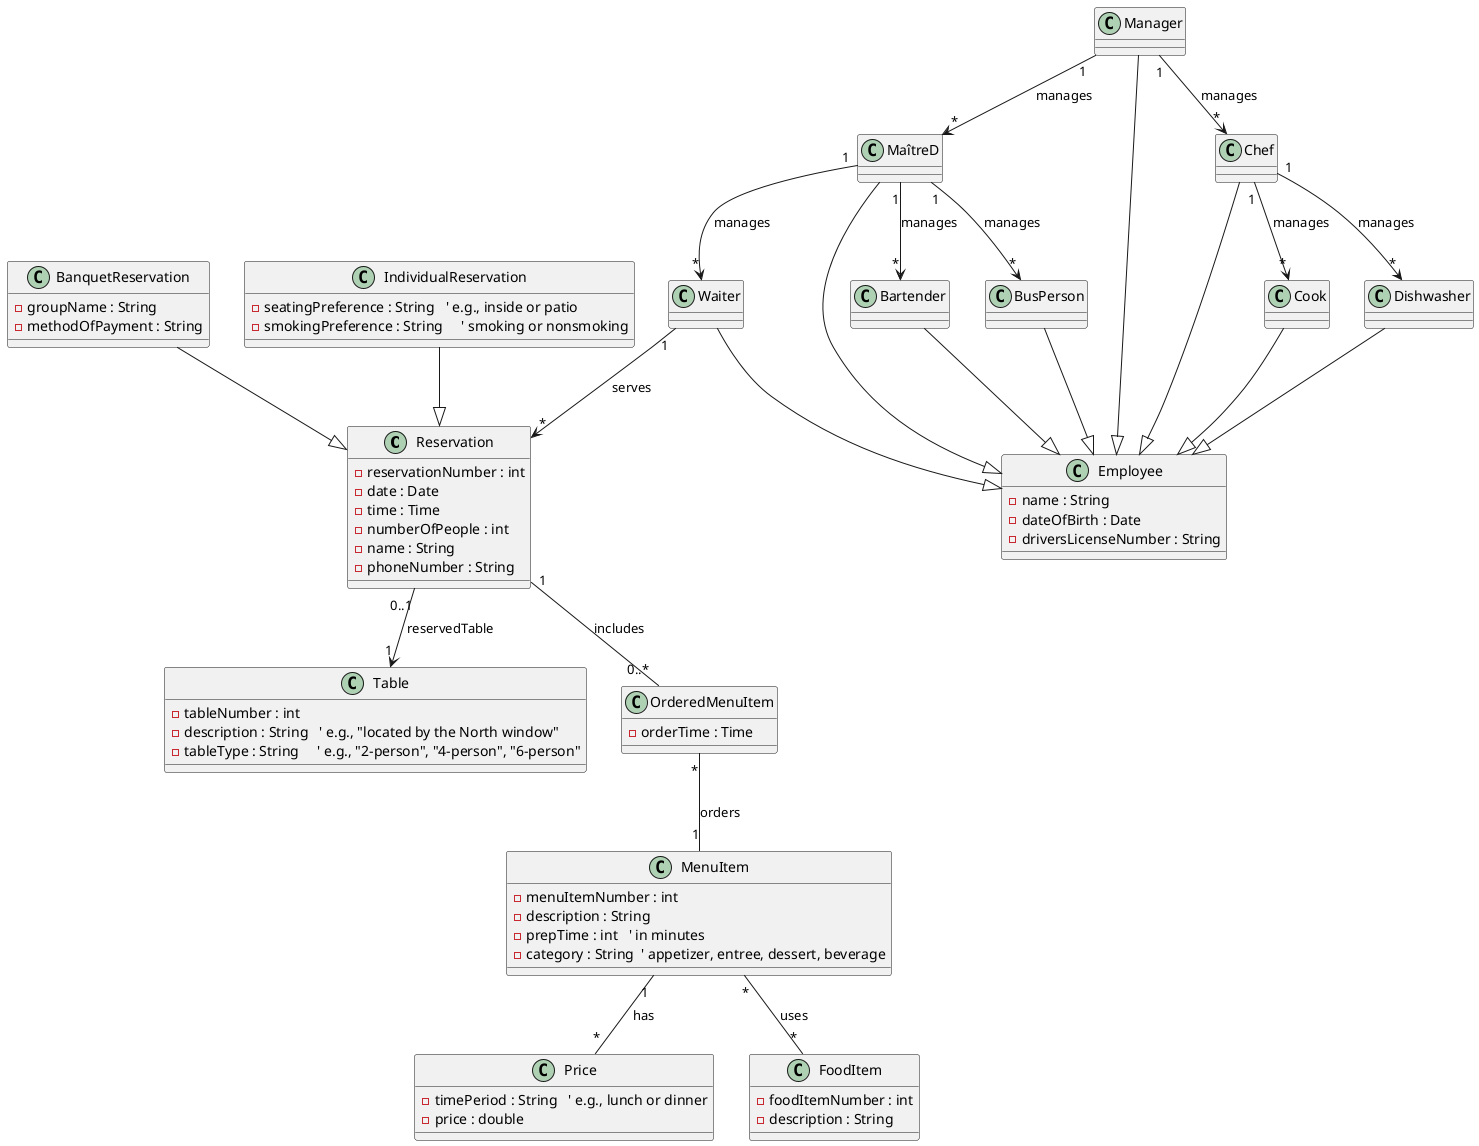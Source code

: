 @startuml

' **********************
' Classes for Reservations
' **********************
class Reservation {
  - reservationNumber : int
  - date : Date
  - time : Time
  - numberOfPeople : int
  - name : String
  - phoneNumber : String
}

class IndividualReservation {
  - seatingPreference : String   ' e.g., inside or patio
  - smokingPreference : String     ' smoking or nonsmoking
}
IndividualReservation --|> Reservation

class BanquetReservation {
  - groupName : String
  - methodOfPayment : String
}
BanquetReservation --|> Reservation

' Optional association: A reservation may be assigned a table
class Table {
  - tableNumber : int
  - description : String   ' e.g., "located by the North window"
  - tableType : String     ' e.g., "2-person", "4-person", "6-person"
}

Reservation "0..1" --> "1" Table : reservedTable

' **********************************
' Classes for Menu Items and Ordering
' **********************************
class MenuItem {
  - menuItemNumber : int
  - description : String
  - prepTime : int   ' in minutes
  - category : String  ' appetizer, entree, dessert, beverage
}

' A menu item can have different prices based on time-of-day
class Price {
  - timePeriod : String   ' e.g., lunch or dinner
  - price : double
}
MenuItem "1" -- "*" Price : has

' To capture each menu item ordered with its order time we use an association class
class OrderedMenuItem {
  - orderTime : Time
}
Reservation "1" -- "0..*" OrderedMenuItem : includes
OrderedMenuItem "*" -- "1" MenuItem : orders

' **********************************
' Classes for Food Items
' **********************************
class FoodItem {
  - foodItemNumber : int
  - description : String
}
' A many-to-many association: Menu items use various food items in their preparation
MenuItem "*" -- "*" FoodItem : uses

' **********************************
' Classes for Employees
' **********************************
class Employee {
  - name : String
  - dateOfBirth : Date
  - driversLicenseNumber : String
}

class Manager 
class "MaîtreD" as Maitred
class Waiter
class Bartender
class Chef
class Cook
class BusPerson
class Dishwasher

Manager --|> Employee
Maitred --|> Employee
Waiter --|> Employee
Bartender --|> Employee
Chef --|> Employee
Cook --|> Employee
BusPerson --|> Employee
Dishwasher --|> Employee

' Hierarchy relationships:
' Managers report to Romano and manage the MaîtreD and the Chefs.
Manager "1" --> "*" Maitred : manages
Manager "1" --> "*" Chef : manages

' The MaîtreD manages waiters, bartenders and bus personnel.
Maitred "1" --> "*" Waiter : manages
Maitred "1" --> "*" Bartender : manages
Maitred "1" --> "*" BusPerson : manages

' Chefs are responsible for managing cooks and dishwashers.
Chef "1" --> "*" Cook : manages
Chef "1" --> "*" Dishwasher : manages

' **********************************
' Additional Associations
' **********************************
' A waiter can be assigned to many reservations over the evening.
Waiter "1" --> "*" Reservation : serves

@enduml